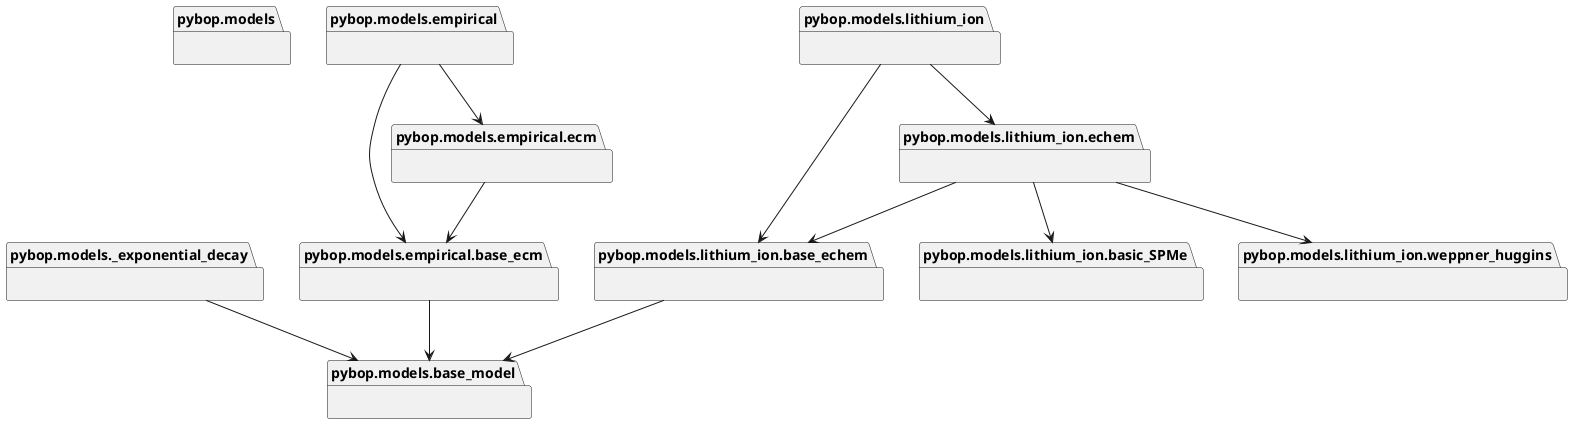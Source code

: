 @startuml packages
set namespaceSeparator none
package "pybop.models" as pybop.models {
}
package "pybop.models._exponential_decay" as pybop.models._exponential_decay {
}
package "pybop.models.base_model" as pybop.models.base_model {
}
package "pybop.models.empirical" as pybop.models.empirical {
}
package "pybop.models.empirical.base_ecm" as pybop.models.empirical.base_ecm {
}
package "pybop.models.empirical.ecm" as pybop.models.empirical.ecm {
}
package "pybop.models.lithium_ion" as pybop.models.lithium_ion {
}
package "pybop.models.lithium_ion.base_echem" as pybop.models.lithium_ion.base_echem {
}
package "pybop.models.lithium_ion.basic_SPMe" as pybop.models.lithium_ion.basic_SPMe {
}
package "pybop.models.lithium_ion.echem" as pybop.models.lithium_ion.echem {
}
package "pybop.models.lithium_ion.weppner_huggins" as pybop.models.lithium_ion.weppner_huggins {
}
pybop.models._exponential_decay --> pybop.models.base_model
pybop.models.empirical --> pybop.models.empirical.base_ecm
pybop.models.empirical --> pybop.models.empirical.ecm
pybop.models.empirical.base_ecm --> pybop.models.base_model
pybop.models.empirical.ecm --> pybop.models.empirical.base_ecm
pybop.models.lithium_ion --> pybop.models.lithium_ion.base_echem
pybop.models.lithium_ion --> pybop.models.lithium_ion.echem
pybop.models.lithium_ion.base_echem --> pybop.models.base_model
pybop.models.lithium_ion.echem --> pybop.models.lithium_ion.base_echem
pybop.models.lithium_ion.echem --> pybop.models.lithium_ion.basic_SPMe
pybop.models.lithium_ion.echem --> pybop.models.lithium_ion.weppner_huggins
@enduml
